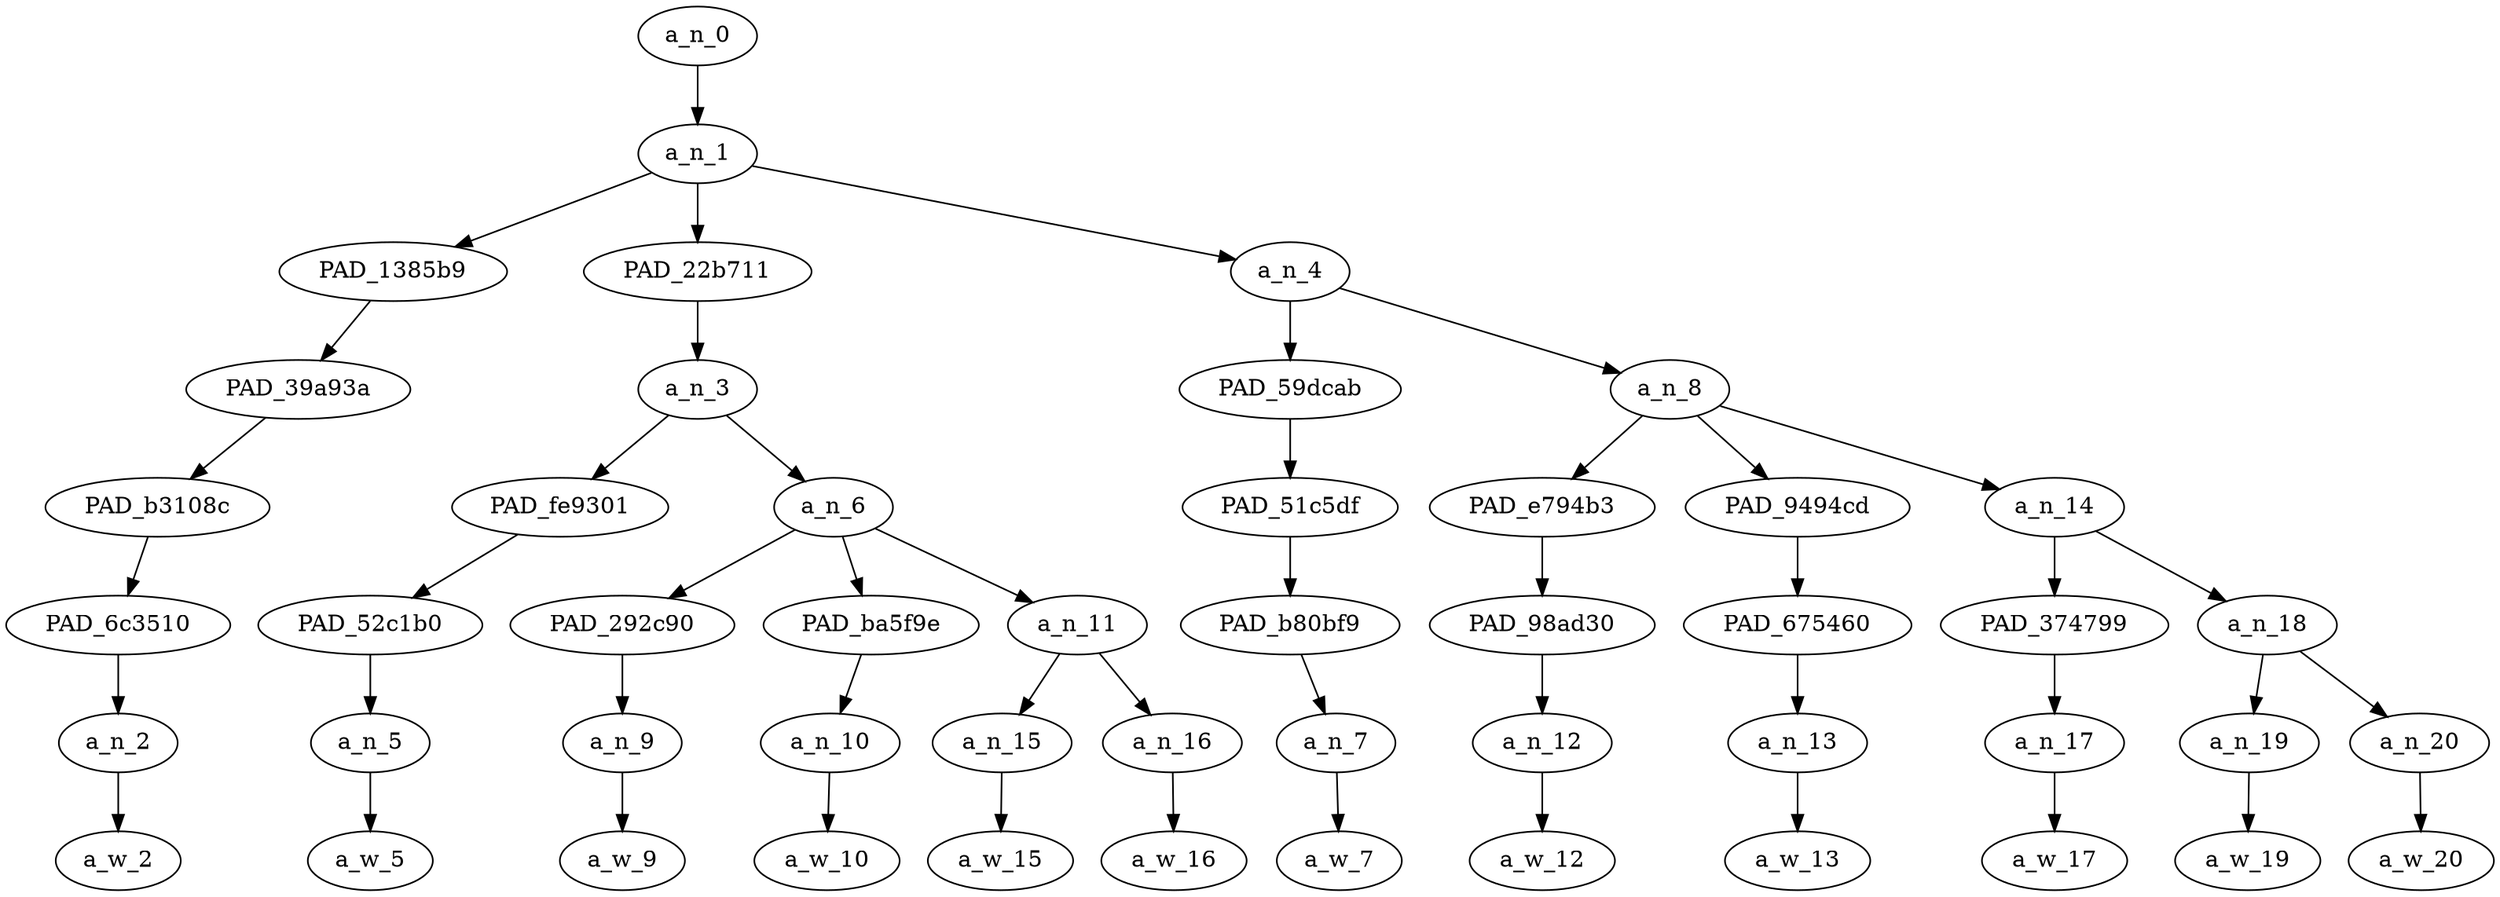 strict digraph "" {
	a_n_0	[div_dir=1,
		index=0,
		level=7,
		pos="3.069444444444444,7!",
		text_span="[0, 1, 2, 3, 4, 5, 6, 7, 8, 9, 10, 11]",
		value=1.00000001];
	a_n_1	[div_dir=1,
		index=0,
		level=6,
		pos="3.069444444444444,6!",
		text_span="[0, 1, 2, 3, 4, 5, 6, 7, 8, 9, 10, 11]",
		value=0.99870511];
	a_n_0 -> a_n_1;
	PAD_1385b9	[div_dir=1,
		index=0,
		level=5,
		pos="0.0,5!",
		text_span="[0]",
		value=0.09135546];
	a_n_1 -> PAD_1385b9;
	PAD_22b711	[div_dir=1,
		index=1,
		level=5,
		pos="2.083333333333333,5!",
		text_span="[1, 2, 3, 4, 5]",
		value=0.30313935];
	a_n_1 -> PAD_22b711;
	a_n_4	[div_dir=1,
		index=2,
		level=5,
		pos="7.125,5!",
		text_span="[6, 7, 8, 9, 10, 11]",
		value=0.60291540];
	a_n_1 -> a_n_4;
	PAD_39a93a	[div_dir=1,
		index=0,
		level=4,
		pos="0.0,4!",
		text_span="[0]",
		value=0.09135546];
	PAD_1385b9 -> PAD_39a93a;
	PAD_b3108c	[div_dir=1,
		index=0,
		level=3,
		pos="0.0,3!",
		text_span="[0]",
		value=0.09135546];
	PAD_39a93a -> PAD_b3108c;
	PAD_6c3510	[div_dir=1,
		index=0,
		level=2,
		pos="0.0,2!",
		text_span="[0]",
		value=0.09135546];
	PAD_b3108c -> PAD_6c3510;
	a_n_2	[div_dir=1,
		index=0,
		level=1,
		pos="0.0,1!",
		text_span="[0]",
		value=0.09135546];
	PAD_6c3510 -> a_n_2;
	a_w_2	[div_dir=0,
		index=0,
		level=0,
		pos="0,0!",
		text_span="[0]",
		value=let];
	a_n_2 -> a_w_2;
	a_n_3	[div_dir=1,
		index=1,
		level=4,
		pos="2.083333333333333,4!",
		text_span="[1, 2, 3, 4, 5]",
		value=0.30313935];
	PAD_22b711 -> a_n_3;
	PAD_fe9301	[div_dir=-1,
		index=1,
		level=3,
		pos="1.0,3!",
		text_span="[1]",
		value=0.05933525];
	a_n_3 -> PAD_fe9301;
	a_n_6	[div_dir=1,
		index=2,
		level=3,
		pos="3.1666666666666665,3!",
		text_span="[2, 3, 4, 5]",
		value=0.24341141];
	a_n_3 -> a_n_6;
	PAD_52c1b0	[div_dir=-1,
		index=1,
		level=2,
		pos="1.0,2!",
		text_span="[1]",
		value=0.05933525];
	PAD_fe9301 -> PAD_52c1b0;
	a_n_5	[div_dir=-1,
		index=1,
		level=1,
		pos="1.0,1!",
		text_span="[1]",
		value=0.05933525];
	PAD_52c1b0 -> a_n_5;
	a_w_5	[div_dir=0,
		index=1,
		level=0,
		pos="1,0!",
		text_span="[1]",
		value=me];
	a_n_5 -> a_w_5;
	PAD_292c90	[div_dir=1,
		index=2,
		level=2,
		pos="2.0,2!",
		text_span="[2]",
		value=0.05481252];
	a_n_6 -> PAD_292c90;
	PAD_ba5f9e	[div_dir=1,
		index=3,
		level=2,
		pos="3.0,2!",
		text_span="[3]",
		value=0.04682903];
	a_n_6 -> PAD_ba5f9e;
	a_n_11	[div_dir=1,
		index=4,
		level=2,
		pos="4.5,2!",
		text_span="[4, 5]",
		value=0.14123470];
	a_n_6 -> a_n_11;
	a_n_9	[div_dir=1,
		index=2,
		level=1,
		pos="2.0,1!",
		text_span="[2]",
		value=0.05481252];
	PAD_292c90 -> a_n_9;
	a_w_9	[div_dir=0,
		index=2,
		level=0,
		pos="2,0!",
		text_span="[2]",
		value=go];
	a_n_9 -> a_w_9;
	a_n_10	[div_dir=1,
		index=3,
		level=1,
		pos="3.0,1!",
		text_span="[3]",
		value=0.04682903];
	PAD_ba5f9e -> a_n_10;
	a_w_10	[div_dir=0,
		index=3,
		level=0,
		pos="3,0!",
		text_span="[3]",
		value=and];
	a_n_10 -> a_w_10;
	a_n_15	[div_dir=1,
		index=4,
		level=1,
		pos="4.0,1!",
		text_span="[4]",
		value=0.06858189];
	a_n_11 -> a_n_15;
	a_n_16	[div_dir=1,
		index=5,
		level=1,
		pos="5.0,1!",
		text_span="[5]",
		value=0.07221271];
	a_n_11 -> a_n_16;
	a_w_15	[div_dir=0,
		index=4,
		level=0,
		pos="4,0!",
		text_span="[4]",
		value=watch];
	a_n_15 -> a_w_15;
	a_w_16	[div_dir=0,
		index=5,
		level=0,
		pos="5,0!",
		text_span="[5]",
		value=power];
	a_n_16 -> a_w_16;
	PAD_59dcab	[div_dir=1,
		index=2,
		level=4,
		pos="6.0,4!",
		text_span="[6]",
		value=0.04721634];
	a_n_4 -> PAD_59dcab;
	a_n_8	[div_dir=1,
		index=3,
		level=4,
		pos="8.25,4!",
		text_span="[7, 8, 9, 10, 11]",
		value=0.55472199];
	a_n_4 -> a_n_8;
	PAD_51c5df	[div_dir=1,
		index=3,
		level=3,
		pos="6.0,3!",
		text_span="[6]",
		value=0.04721634];
	PAD_59dcab -> PAD_51c5df;
	PAD_b80bf9	[div_dir=1,
		index=5,
		level=2,
		pos="6.0,2!",
		text_span="[6]",
		value=0.04721634];
	PAD_51c5df -> PAD_b80bf9;
	a_n_7	[div_dir=1,
		index=6,
		level=1,
		pos="6.0,1!",
		text_span="[6]",
		value=0.04721634];
	PAD_b80bf9 -> a_n_7;
	a_w_7	[div_dir=0,
		index=6,
		level=0,
		pos="6,0!",
		text_span="[6]",
		value=because];
	a_n_7 -> a_w_7;
	PAD_e794b3	[div_dir=1,
		index=4,
		level=3,
		pos="7.0,3!",
		text_span="[7]",
		value=0.05962792];
	a_n_8 -> PAD_e794b3;
	PAD_9494cd	[div_dir=1,
		index=5,
		level=3,
		pos="8.0,3!",
		text_span="[8]",
		value=0.35328841];
	a_n_8 -> PAD_9494cd;
	a_n_14	[div_dir=1,
		index=6,
		level=3,
		pos="9.75,3!",
		text_span="[9, 10, 11]",
		value=0.14077903];
	a_n_8 -> a_n_14;
	PAD_98ad30	[div_dir=1,
		index=6,
		level=2,
		pos="7.0,2!",
		text_span="[7]",
		value=0.05962792];
	PAD_e794b3 -> PAD_98ad30;
	a_n_12	[div_dir=1,
		index=7,
		level=1,
		pos="7.0,1!",
		text_span="[7]",
		value=0.05962792];
	PAD_98ad30 -> a_n_12;
	a_w_12	[div_dir=0,
		index=7,
		level=0,
		pos="7,0!",
		text_span="[7]",
		value=you];
	a_n_12 -> a_w_12;
	PAD_675460	[div_dir=1,
		index=7,
		level=2,
		pos="8.0,2!",
		text_span="[8]",
		value=0.35328841];
	PAD_9494cd -> PAD_675460;
	a_n_13	[div_dir=1,
		index=8,
		level=1,
		pos="8.0,1!",
		text_span="[8]",
		value=0.35328841];
	PAD_675460 -> a_n_13;
	a_w_13	[div_dir=0,
		index=8,
		level=0,
		pos="8,0!",
		text_span="[8]",
		value=niggers];
	a_n_13 -> a_w_13;
	PAD_374799	[div_dir=1,
		index=8,
		level=2,
		pos="9.0,2!",
		text_span="[9]",
		value=0.03902016];
	a_n_14 -> PAD_374799;
	a_n_18	[div_dir=1,
		index=9,
		level=2,
		pos="10.5,2!",
		text_span="[10, 11]",
		value=0.10154903];
	a_n_14 -> a_n_18;
	a_n_17	[div_dir=1,
		index=9,
		level=1,
		pos="9.0,1!",
		text_span="[9]",
		value=0.03902016];
	PAD_374799 -> a_n_17;
	a_w_17	[div_dir=0,
		index=9,
		level=0,
		pos="9,0!",
		text_span="[9]",
		value=have];
	a_n_17 -> a_w_17;
	a_n_19	[div_dir=-1,
		index=10,
		level=1,
		pos="10.0,1!",
		text_span="[10]",
		value=0.03474353];
	a_n_18 -> a_n_19;
	a_n_20	[div_dir=1,
		index=11,
		level=1,
		pos="11.0,1!",
		text_span="[11]",
		value=0.06664366];
	a_n_18 -> a_n_20;
	a_w_19	[div_dir=0,
		index=10,
		level=0,
		pos="10,0!",
		text_span="[10]",
		value=no];
	a_n_19 -> a_w_19;
	a_w_20	[div_dir=0,
		index=11,
		level=0,
		pos="11,0!",
		text_span="[11]",
		value=respect];
	a_n_20 -> a_w_20;
}
